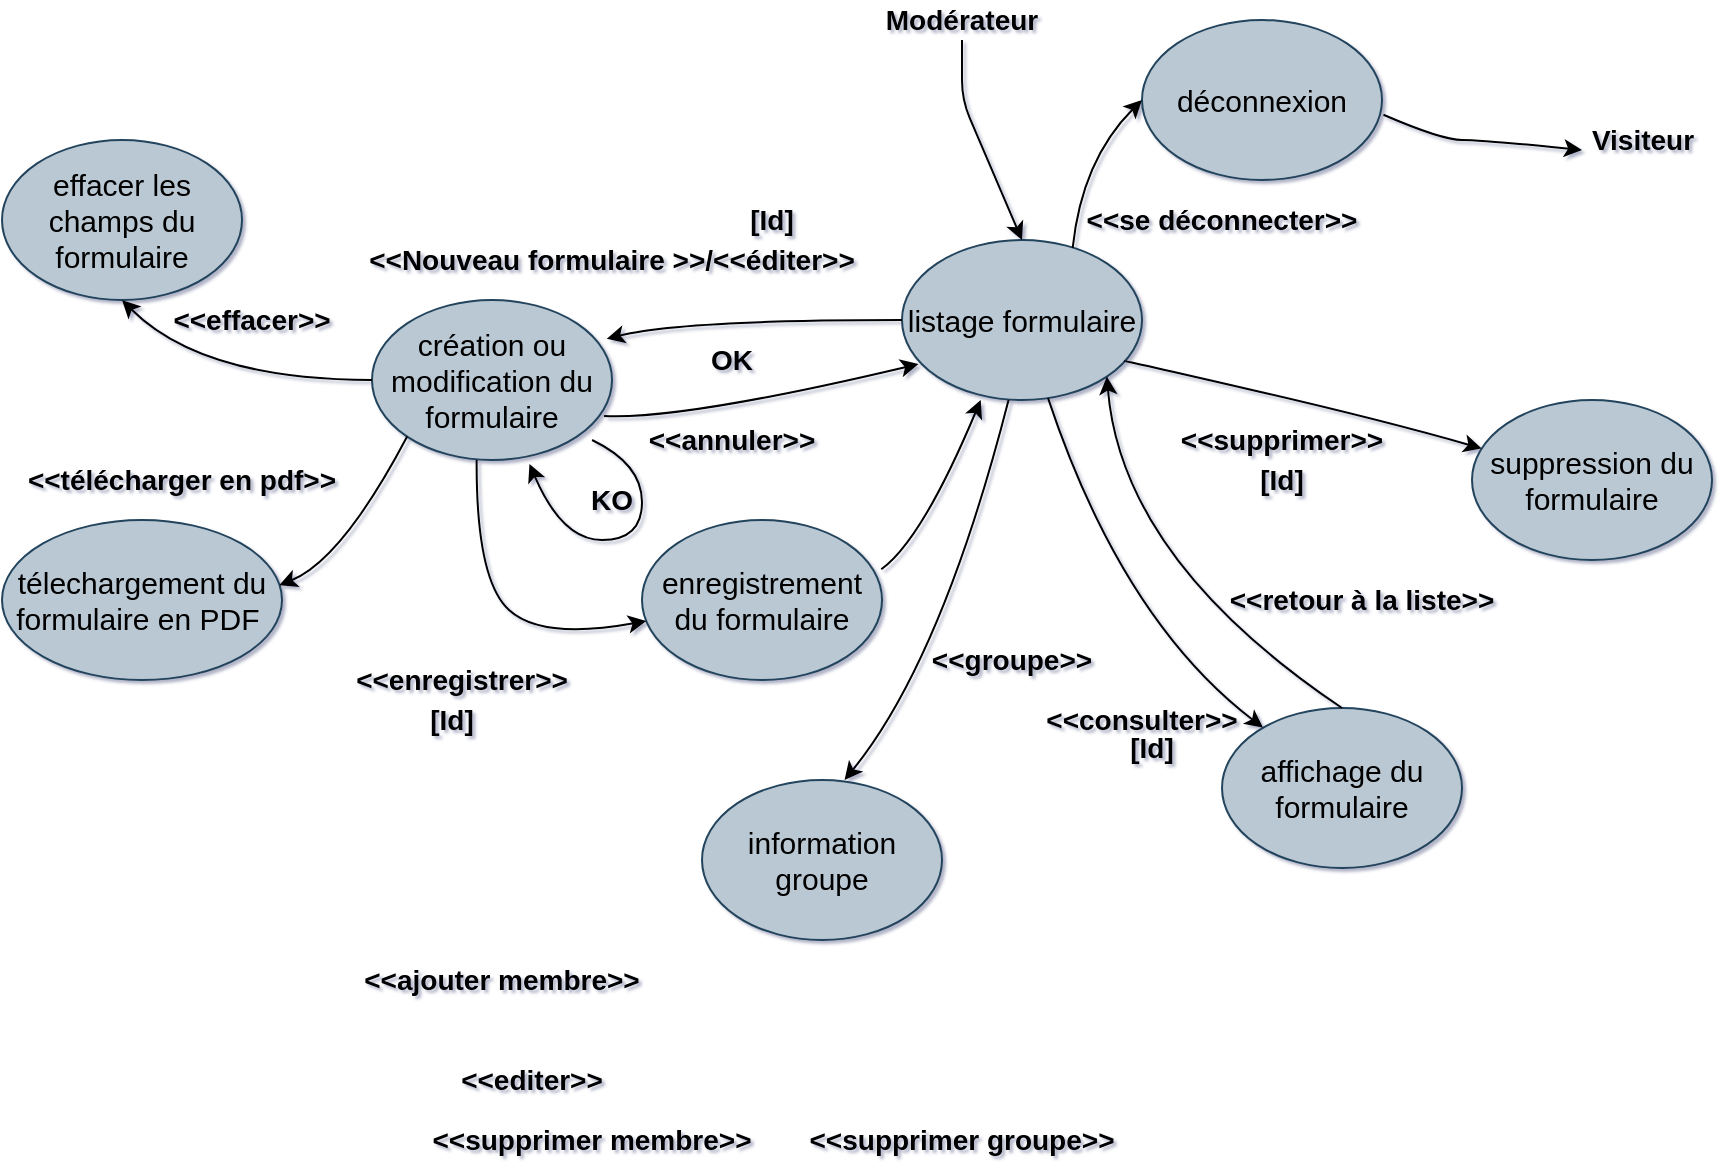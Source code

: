 <mxfile version="15.8.7" type="device"><diagram id="QIlYv06HmIez0P0eh2kQ" name="Page-1"><mxGraphModel dx="774" dy="539" grid="1" gridSize="10" guides="1" tooltips="1" connect="1" arrows="1" fold="1" page="1" pageScale="1" pageWidth="1169" pageHeight="827" math="0" shadow="1"><root><mxCell id="0"/><mxCell id="1" parent="0"/><mxCell id="4ynzpL5BtkrtydRHJVQj-2" value="&lt;span style=&quot;font-size: 15px&quot;&gt;listage formulaire&lt;/span&gt;" style="ellipse;whiteSpace=wrap;html=1;fillColor=#bac8d3;strokeColor=#23445d;" parent="1" vertex="1"><mxGeometry x="500" y="160" width="120" height="80" as="geometry"/></mxCell><mxCell id="4ynzpL5BtkrtydRHJVQj-3" value="" style="endArrow=classic;html=1;entryX=0.5;entryY=0;entryDx=0;entryDy=0;exitX=0.5;exitY=1;exitDx=0;exitDy=0;" parent="1" source="4ynzpL5BtkrtydRHJVQj-4" target="4ynzpL5BtkrtydRHJVQj-2" edge="1"><mxGeometry width="50" height="50" relative="1" as="geometry"><mxPoint x="380" y="190.0" as="sourcePoint"/><mxPoint x="410" y="150" as="targetPoint"/><Array as="points"><mxPoint x="530" y="90"/></Array></mxGeometry></mxCell><mxCell id="4ynzpL5BtkrtydRHJVQj-4" value="&lt;b&gt;&lt;font style=&quot;font-size: 14px&quot;&gt;Modérateur&lt;/font&gt;&lt;/b&gt;" style="text;html=1;strokeColor=none;fillColor=none;align=center;verticalAlign=middle;whiteSpace=wrap;rounded=0;" parent="1" vertex="1"><mxGeometry x="510" y="40" width="40" height="20" as="geometry"/></mxCell><mxCell id="4ynzpL5BtkrtydRHJVQj-7" value="&lt;font style=&quot;font-size: 15px&quot;&gt;déconnexion&lt;/font&gt;" style="ellipse;whiteSpace=wrap;html=1;fillColor=#bac8d3;strokeColor=#23445d;" parent="1" vertex="1"><mxGeometry x="620" y="50" width="120" height="80" as="geometry"/></mxCell><mxCell id="4ynzpL5BtkrtydRHJVQj-9" value="&lt;b&gt;&lt;font style=&quot;font-size: 14px&quot;&gt;Visiteur&lt;/font&gt;&lt;/b&gt;" style="text;html=1;align=center;verticalAlign=middle;resizable=0;points=[];autosize=1;" parent="1" vertex="1"><mxGeometry x="835" y="100" width="70" height="20" as="geometry"/></mxCell><mxCell id="4ynzpL5BtkrtydRHJVQj-11" value="&lt;font style=&quot;font-size: 15px&quot;&gt;affichage du formulaire&lt;br&gt;&lt;/font&gt;" style="ellipse;whiteSpace=wrap;html=1;fillColor=#bac8d3;strokeColor=#23445d;shadow=0;" parent="1" vertex="1"><mxGeometry x="660" y="394" width="120" height="80" as="geometry"/></mxCell><mxCell id="mBe3YfgCxjS3OsBFPIav-12" value="&lt;font style=&quot;font-size: 15px&quot;&gt;création ou modification du formulaire&lt;br&gt;&lt;/font&gt;" style="ellipse;whiteSpace=wrap;html=1;fillColor=#bac8d3;strokeColor=#23445d;shadow=0;" parent="1" vertex="1"><mxGeometry x="235" y="190" width="120" height="80" as="geometry"/></mxCell><mxCell id="mBe3YfgCxjS3OsBFPIav-13" value="&lt;font style=&quot;font-size: 15px&quot;&gt;suppression du formulaire&lt;br&gt;&lt;/font&gt;" style="ellipse;whiteSpace=wrap;html=1;fillColor=#bac8d3;strokeColor=#23445d;shadow=0;" parent="1" vertex="1"><mxGeometry x="785" y="240" width="120" height="80" as="geometry"/></mxCell><mxCell id="mBe3YfgCxjS3OsBFPIav-28" value="&lt;font style=&quot;font-size: 15px&quot;&gt;enregistrement du formulaire&lt;br&gt;&lt;/font&gt;" style="ellipse;whiteSpace=wrap;html=1;fillColor=#bac8d3;strokeColor=#23445d;shadow=0;" parent="1" vertex="1"><mxGeometry x="370" y="300" width="120" height="80" as="geometry"/></mxCell><mxCell id="mBe3YfgCxjS3OsBFPIav-29" value="&lt;font style=&quot;font-size: 15px&quot;&gt;télechargement du formulaire en PDF&amp;nbsp;&lt;br&gt;&lt;/font&gt;" style="ellipse;whiteSpace=wrap;html=1;fillColor=#bac8d3;strokeColor=#23445d;shadow=0;" parent="1" vertex="1"><mxGeometry x="50" y="300" width="140" height="80" as="geometry"/></mxCell><mxCell id="mBe3YfgCxjS3OsBFPIav-30" value="&lt;font style=&quot;font-size: 15px&quot;&gt;effacer les champs du formulaire&lt;br&gt;&lt;/font&gt;" style="ellipse;whiteSpace=wrap;html=1;fillColor=#bac8d3;strokeColor=#23445d;shadow=0;" parent="1" vertex="1"><mxGeometry x="50" y="110" width="120" height="80" as="geometry"/></mxCell><mxCell id="M45DSX3RB_JgqFKoz0l3-1" value="&lt;b&gt;&lt;font style=&quot;font-size: 14px&quot;&gt;&amp;lt;&amp;lt;consulter&amp;gt;&amp;gt;&lt;/font&gt;&lt;/b&gt;" style="text;html=1;strokeColor=none;fillColor=none;align=center;verticalAlign=middle;whiteSpace=wrap;rounded=0;" vertex="1" parent="1"><mxGeometry x="600" y="390" width="40" height="20" as="geometry"/></mxCell><mxCell id="M45DSX3RB_JgqFKoz0l3-2" value="&lt;b&gt;&lt;font style=&quot;font-size: 14px&quot;&gt;&amp;lt;&amp;lt;retour à la liste&amp;gt;&amp;gt;&lt;/font&gt;&lt;/b&gt;" style="text;html=1;strokeColor=none;fillColor=none;align=center;verticalAlign=middle;whiteSpace=wrap;rounded=0;" vertex="1" parent="1"><mxGeometry x="660" y="330" width="140" height="20" as="geometry"/></mxCell><mxCell id="M45DSX3RB_JgqFKoz0l3-3" value="&lt;span style=&quot;font-size: 14px&quot;&gt;&lt;b&gt;&amp;lt;&amp;lt;effacer&amp;gt;&amp;gt;&lt;/b&gt;&lt;/span&gt;" style="text;html=1;strokeColor=none;fillColor=none;align=center;verticalAlign=middle;whiteSpace=wrap;rounded=0;" vertex="1" parent="1"><mxGeometry x="150" y="190" width="50" height="20" as="geometry"/></mxCell><mxCell id="M45DSX3RB_JgqFKoz0l3-4" value="&lt;b&gt;&lt;font style=&quot;font-size: 14px&quot;&gt;&amp;lt;&amp;lt;Nouveau formulaire &amp;gt;&amp;gt;/&amp;lt;&amp;lt;éditer&amp;gt;&amp;gt;&lt;/font&gt;&lt;/b&gt;" style="text;html=1;strokeColor=none;fillColor=none;align=center;verticalAlign=middle;whiteSpace=wrap;rounded=0;" vertex="1" parent="1"><mxGeometry x="230" y="160" width="250" height="20" as="geometry"/></mxCell><mxCell id="M45DSX3RB_JgqFKoz0l3-7" value="" style="curved=1;endArrow=classic;html=1;rounded=0;" edge="1" parent="1" source="4ynzpL5BtkrtydRHJVQj-2" target="mBe3YfgCxjS3OsBFPIav-13"><mxGeometry width="50" height="50" relative="1" as="geometry"><mxPoint x="540" y="240" as="sourcePoint"/><mxPoint x="590" y="190" as="targetPoint"/><Array as="points"><mxPoint x="610" y="220"/><mxPoint x="740" y="250"/></Array></mxGeometry></mxCell><mxCell id="M45DSX3RB_JgqFKoz0l3-8" value="" style="curved=1;endArrow=classic;html=1;rounded=0;" edge="1" parent="1" source="4ynzpL5BtkrtydRHJVQj-2" target="4ynzpL5BtkrtydRHJVQj-11"><mxGeometry width="50" height="50" relative="1" as="geometry"><mxPoint x="540" y="240" as="sourcePoint"/><mxPoint x="590" y="190" as="targetPoint"/><Array as="points"><mxPoint x="610" y="350"/></Array></mxGeometry></mxCell><mxCell id="M45DSX3RB_JgqFKoz0l3-9" value="" style="curved=1;endArrow=classic;html=1;rounded=0;entryX=1;entryY=1;entryDx=0;entryDy=0;exitX=0.5;exitY=0;exitDx=0;exitDy=0;" edge="1" parent="1" source="4ynzpL5BtkrtydRHJVQj-11" target="4ynzpL5BtkrtydRHJVQj-2"><mxGeometry width="50" height="50" relative="1" as="geometry"><mxPoint x="560" y="320" as="sourcePoint"/><mxPoint x="610" y="270" as="targetPoint"/><Array as="points"><mxPoint x="610" y="320"/></Array></mxGeometry></mxCell><mxCell id="M45DSX3RB_JgqFKoz0l3-10" value="" style="curved=1;endArrow=classic;html=1;rounded=0;entryX=0;entryY=0.5;entryDx=0;entryDy=0;exitX=0.711;exitY=0.05;exitDx=0;exitDy=0;exitPerimeter=0;" edge="1" parent="1" source="4ynzpL5BtkrtydRHJVQj-2" target="4ynzpL5BtkrtydRHJVQj-7"><mxGeometry width="50" height="50" relative="1" as="geometry"><mxPoint x="540" y="240" as="sourcePoint"/><mxPoint x="590" y="190" as="targetPoint"/><Array as="points"><mxPoint x="590" y="120"/></Array></mxGeometry></mxCell><mxCell id="M45DSX3RB_JgqFKoz0l3-11" value="&lt;b&gt;&lt;font style=&quot;font-size: 14px&quot;&gt;&amp;lt;&amp;lt;se déconnecter&amp;gt;&amp;gt;&lt;/font&gt;&lt;/b&gt;" style="text;html=1;strokeColor=none;fillColor=none;align=center;verticalAlign=middle;whiteSpace=wrap;rounded=0;" vertex="1" parent="1"><mxGeometry x="590" y="140" width="140" height="20" as="geometry"/></mxCell><mxCell id="M45DSX3RB_JgqFKoz0l3-12" value="&lt;b&gt;&lt;font style=&quot;font-size: 14px&quot;&gt;&amp;lt;&amp;lt;supprimer&amp;gt;&amp;gt;&lt;/font&gt;&lt;/b&gt;" style="text;html=1;strokeColor=none;fillColor=none;align=center;verticalAlign=middle;whiteSpace=wrap;rounded=0;" vertex="1" parent="1"><mxGeometry x="620" y="250" width="140" height="20" as="geometry"/></mxCell><mxCell id="M45DSX3RB_JgqFKoz0l3-13" value="&lt;b&gt;&lt;font style=&quot;font-size: 14px&quot;&gt;&amp;lt;&amp;lt;annuler&amp;gt;&amp;gt;&lt;/font&gt;&lt;/b&gt;" style="text;html=1;strokeColor=none;fillColor=none;align=center;verticalAlign=middle;whiteSpace=wrap;rounded=0;" vertex="1" parent="1"><mxGeometry x="345" y="250" width="140" height="20" as="geometry"/></mxCell><mxCell id="M45DSX3RB_JgqFKoz0l3-14" value="" style="curved=1;endArrow=classic;html=1;rounded=0;exitX=0.967;exitY=0.725;exitDx=0;exitDy=0;exitPerimeter=0;entryX=0.069;entryY=0.775;entryDx=0;entryDy=0;entryPerimeter=0;" edge="1" parent="1" source="mBe3YfgCxjS3OsBFPIav-12" target="4ynzpL5BtkrtydRHJVQj-2"><mxGeometry width="50" height="50" relative="1" as="geometry"><mxPoint x="490" y="350" as="sourcePoint"/><mxPoint x="490" y="250" as="targetPoint"/><Array as="points"><mxPoint x="390" y="250"/></Array></mxGeometry></mxCell><mxCell id="M45DSX3RB_JgqFKoz0l3-16" value="&lt;span style=&quot;font-size: 14px&quot;&gt;&lt;b&gt;&amp;lt;&amp;lt;télécharger en pdf&amp;gt;&amp;gt;&lt;/b&gt;&lt;/span&gt;" style="text;html=1;strokeColor=none;fillColor=none;align=center;verticalAlign=middle;whiteSpace=wrap;rounded=0;" vertex="1" parent="1"><mxGeometry x="60" y="270" width="160" height="20" as="geometry"/></mxCell><mxCell id="M45DSX3RB_JgqFKoz0l3-17" value="" style="curved=1;endArrow=classic;html=1;rounded=0;entryX=0.978;entryY=0.242;entryDx=0;entryDy=0;entryPerimeter=0;exitX=0;exitY=0.5;exitDx=0;exitDy=0;" edge="1" parent="1" source="4ynzpL5BtkrtydRHJVQj-2" target="mBe3YfgCxjS3OsBFPIav-12"><mxGeometry width="50" height="50" relative="1" as="geometry"><mxPoint x="460" y="200" as="sourcePoint"/><mxPoint x="300" y="220" as="targetPoint"/><Array as="points"><mxPoint x="390" y="200"/></Array></mxGeometry></mxCell><mxCell id="M45DSX3RB_JgqFKoz0l3-18" value="" style="curved=1;endArrow=classic;html=1;rounded=0;entryX=0.99;entryY=0.408;entryDx=0;entryDy=0;exitX=0;exitY=1;exitDx=0;exitDy=0;entryPerimeter=0;" edge="1" parent="1" source="mBe3YfgCxjS3OsBFPIav-12" target="mBe3YfgCxjS3OsBFPIav-29"><mxGeometry width="50" height="50" relative="1" as="geometry"><mxPoint x="350" y="270" as="sourcePoint"/><mxPoint x="400" y="220" as="targetPoint"/><Array as="points"><mxPoint x="220" y="320"/></Array></mxGeometry></mxCell><mxCell id="M45DSX3RB_JgqFKoz0l3-19" value="" style="curved=1;endArrow=classic;html=1;rounded=0;entryX=0.5;entryY=1;entryDx=0;entryDy=0;exitX=0;exitY=0.5;exitDx=0;exitDy=0;" edge="1" parent="1" source="mBe3YfgCxjS3OsBFPIav-12" target="mBe3YfgCxjS3OsBFPIav-30"><mxGeometry width="50" height="50" relative="1" as="geometry"><mxPoint x="350" y="270" as="sourcePoint"/><mxPoint x="400" y="220" as="targetPoint"/><Array as="points"><mxPoint x="150" y="230"/></Array></mxGeometry></mxCell><mxCell id="M45DSX3RB_JgqFKoz0l3-20" value="&lt;span style=&quot;font-size: 14px&quot;&gt;&lt;b&gt;&amp;lt;&amp;lt;enregistrer&amp;gt;&amp;gt;&lt;/b&gt;&lt;/span&gt;" style="text;html=1;strokeColor=none;fillColor=none;align=center;verticalAlign=middle;whiteSpace=wrap;rounded=0;" vertex="1" parent="1"><mxGeometry x="260" y="370" width="40" height="20" as="geometry"/></mxCell><mxCell id="M45DSX3RB_JgqFKoz0l3-23" value="" style="curved=1;endArrow=classic;html=1;rounded=0;entryX=0.656;entryY=1.025;entryDx=0;entryDy=0;entryPerimeter=0;exitX=0.917;exitY=0.875;exitDx=0;exitDy=0;exitPerimeter=0;" edge="1" parent="1" source="mBe3YfgCxjS3OsBFPIav-12" target="mBe3YfgCxjS3OsBFPIav-12"><mxGeometry width="50" height="50" relative="1" as="geometry"><mxPoint x="260" y="350" as="sourcePoint"/><mxPoint x="310" y="300" as="targetPoint"/><Array as="points"><mxPoint x="370" y="272"/><mxPoint x="370" y="310"/><mxPoint x="330" y="310"/></Array></mxGeometry></mxCell><mxCell id="M45DSX3RB_JgqFKoz0l3-24" value="&lt;b&gt;&lt;font style=&quot;font-size: 14px&quot;&gt;KO&lt;/font&gt;&lt;/b&gt;" style="text;html=1;strokeColor=none;fillColor=none;align=center;verticalAlign=middle;whiteSpace=wrap;rounded=0;" vertex="1" parent="1"><mxGeometry x="340" y="280" width="30" height="20" as="geometry"/></mxCell><mxCell id="M45DSX3RB_JgqFKoz0l3-25" value="&lt;b&gt;&lt;font style=&quot;font-size: 14px&quot;&gt;OK&lt;/font&gt;&lt;/b&gt;" style="text;html=1;strokeColor=none;fillColor=none;align=center;verticalAlign=middle;whiteSpace=wrap;rounded=0;" vertex="1" parent="1"><mxGeometry x="400" y="210" width="30" height="20" as="geometry"/></mxCell><mxCell id="M45DSX3RB_JgqFKoz0l3-26" value="" style="curved=1;endArrow=classic;html=1;rounded=0;exitX=0.436;exitY=1;exitDx=0;exitDy=0;exitPerimeter=0;" edge="1" parent="1" source="mBe3YfgCxjS3OsBFPIav-12" target="mBe3YfgCxjS3OsBFPIav-28"><mxGeometry width="50" height="50" relative="1" as="geometry"><mxPoint x="235" y="370" as="sourcePoint"/><mxPoint x="285" y="320" as="targetPoint"/><Array as="points"><mxPoint x="287" y="330"/><mxPoint x="320" y="360"/></Array></mxGeometry></mxCell><mxCell id="M45DSX3RB_JgqFKoz0l3-27" value="" style="curved=1;endArrow=classic;html=1;rounded=0;entryX=0.328;entryY=1;entryDx=0;entryDy=0;entryPerimeter=0;exitX=0.997;exitY=0.308;exitDx=0;exitDy=0;exitPerimeter=0;" edge="1" parent="1" source="mBe3YfgCxjS3OsBFPIav-28" target="4ynzpL5BtkrtydRHJVQj-2"><mxGeometry width="50" height="50" relative="1" as="geometry"><mxPoint x="390" y="330" as="sourcePoint"/><mxPoint x="440" y="280" as="targetPoint"/><Array as="points"><mxPoint x="510" y="310"/></Array></mxGeometry></mxCell><mxCell id="M45DSX3RB_JgqFKoz0l3-29" value="" style="curved=1;endArrow=classic;html=1;rounded=0;exitX=1.006;exitY=0.592;exitDx=0;exitDy=0;exitPerimeter=0;" edge="1" parent="1" source="4ynzpL5BtkrtydRHJVQj-7"><mxGeometry width="50" height="50" relative="1" as="geometry"><mxPoint x="770" y="115" as="sourcePoint"/><mxPoint x="840" y="115" as="targetPoint"/><Array as="points"><mxPoint x="770" y="110"/><mxPoint x="790" y="110"/></Array></mxGeometry></mxCell><mxCell id="M45DSX3RB_JgqFKoz0l3-30" value="" style="curved=1;endArrow=classic;html=1;rounded=0;exitX=0.444;exitY=1;exitDx=0;exitDy=0;exitPerimeter=0;entryX=0.594;entryY=0;entryDx=0;entryDy=0;entryPerimeter=0;" edge="1" parent="1" source="4ynzpL5BtkrtydRHJVQj-2" target="M45DSX3RB_JgqFKoz0l3-36"><mxGeometry width="50" height="50" relative="1" as="geometry"><mxPoint x="435" y="474" as="sourcePoint"/><mxPoint x="480" y="440" as="targetPoint"/><Array as="points"><mxPoint x="520" y="370"/></Array></mxGeometry></mxCell><mxCell id="M45DSX3RB_JgqFKoz0l3-31" value="&lt;b&gt;&lt;font style=&quot;font-size: 14px&quot;&gt;&amp;lt;&amp;lt;groupe&amp;gt;&amp;gt;&lt;/font&gt;&lt;/b&gt;" style="text;html=1;strokeColor=none;fillColor=none;align=center;verticalAlign=middle;whiteSpace=wrap;rounded=0;" vertex="1" parent="1"><mxGeometry x="485" y="360" width="140" height="20" as="geometry"/></mxCell><mxCell id="M45DSX3RB_JgqFKoz0l3-32" value="&lt;b&gt;&lt;font style=&quot;font-size: 14px&quot;&gt;&amp;lt;&amp;lt;editer&amp;gt;&amp;gt;&lt;/font&gt;&lt;/b&gt;" style="text;html=1;strokeColor=none;fillColor=none;align=center;verticalAlign=middle;whiteSpace=wrap;rounded=0;" vertex="1" parent="1"><mxGeometry x="245" y="570" width="140" height="20" as="geometry"/></mxCell><mxCell id="M45DSX3RB_JgqFKoz0l3-33" value="&lt;b&gt;&lt;font style=&quot;font-size: 14px&quot;&gt;&amp;lt;&amp;lt;supprimer membre&amp;gt;&amp;gt;&lt;/font&gt;&lt;/b&gt;" style="text;html=1;strokeColor=none;fillColor=none;align=center;verticalAlign=middle;whiteSpace=wrap;rounded=0;" vertex="1" parent="1"><mxGeometry x="260" y="600" width="170" height="20" as="geometry"/></mxCell><mxCell id="M45DSX3RB_JgqFKoz0l3-34" value="&lt;b&gt;&lt;font style=&quot;font-size: 14px&quot;&gt;&amp;lt;&amp;lt;ajouter membre&amp;gt;&amp;gt;&lt;/font&gt;&lt;/b&gt;" style="text;html=1;strokeColor=none;fillColor=none;align=center;verticalAlign=middle;whiteSpace=wrap;rounded=0;" vertex="1" parent="1"><mxGeometry x="230" y="520" width="140" height="20" as="geometry"/></mxCell><mxCell id="M45DSX3RB_JgqFKoz0l3-35" value="&lt;b&gt;&lt;font style=&quot;font-size: 14px&quot;&gt;&amp;lt;&amp;lt;supprimer groupe&amp;gt;&amp;gt;&lt;/font&gt;&lt;/b&gt;" style="text;html=1;strokeColor=none;fillColor=none;align=center;verticalAlign=middle;whiteSpace=wrap;rounded=0;" vertex="1" parent="1"><mxGeometry x="450" y="600" width="160" height="20" as="geometry"/></mxCell><mxCell id="M45DSX3RB_JgqFKoz0l3-36" value="&lt;font style=&quot;font-size: 15px&quot;&gt;information groupe&lt;br&gt;&lt;/font&gt;" style="ellipse;whiteSpace=wrap;html=1;fillColor=#bac8d3;strokeColor=#23445d;shadow=0;" vertex="1" parent="1"><mxGeometry x="400" y="430" width="120" height="80" as="geometry"/></mxCell><mxCell id="M45DSX3RB_JgqFKoz0l3-37" value="&lt;b&gt;&lt;font style=&quot;font-size: 14px&quot;&gt;[Id]&lt;/font&gt;&lt;/b&gt;&lt;span style=&quot;color: rgba(0 , 0 , 0 , 0) ; font-family: monospace ; font-size: 0px&quot;&gt;%3CmxGraphModel%3E%3Croot%3E%3CmxCell%20id%3D%220%22%2F%3E%3CmxCell%20id%3D%221%22%20parent%3D%220%22%2F%3E%3CmxCell%20id%3D%222%22%20value%3D%22%26lt%3Bb%26gt%3B%26lt%3Bfont%20style%3D%26quot%3Bfont-size%3A%2014px%26quot%3B%26gt%3BOK%26lt%3B%2Ffont%26gt%3B%26lt%3B%2Fb%26gt%3B%22%20style%3D%22text%3Bhtml%3D1%3BstrokeColor%3Dnone%3BfillColor%3Dnone%3Balign%3Dcenter%3BverticalAlign%3Dmiddle%3BwhiteSpace%3Dwrap%3Brounded%3D0%3B%22%20vertex%3D%221%22%20parent%3D%221%22%3E%3CmxGeometry%20x%3D%22400%22%20y%3D%22210%22%20width%3D%2230%22%20height%3D%2220%22%20as%3D%22geometry%22%2F%3E%3C%2FmxCell%3E%3C%2Froot%3E%3C%2FmxGraphModel%3E&lt;/span&gt;" style="text;html=1;strokeColor=none;fillColor=none;align=center;verticalAlign=middle;whiteSpace=wrap;rounded=0;" vertex="1" parent="1"><mxGeometry x="610" y="404" width="30" height="20" as="geometry"/></mxCell><mxCell id="M45DSX3RB_JgqFKoz0l3-38" value="&lt;b&gt;&lt;font style=&quot;font-size: 14px&quot;&gt;[Id]&lt;/font&gt;&lt;/b&gt;&lt;span style=&quot;color: rgba(0 , 0 , 0 , 0) ; font-family: monospace ; font-size: 0px&quot;&gt;%3CmxGraphModel%3E%3Croot%3E%3CmxCell%20id%3D%220%22%2F%3E%3CmxCell%20id%3D%221%22%20parent%3D%220%22%2F%3E%3CmxCell%20id%3D%222%22%20value%3D%22%26lt%3Bb%26gt%3B%26lt%3Bfont%20style%3D%26quot%3Bfont-size%3A%2014px%26quot%3B%26gt%3BOK%26lt%3B%2Ffont%26gt%3B%26lt%3B%2Fb%26gt%3B%22%20style%3D%22text%3Bhtml%3D1%3BstrokeColor%3Dnone%3BfillColor%3Dnone%3Balign%3Dcenter%3BverticalAlign%3Dmiddle%3BwhiteSpace%3Dwrap%3Brounded%3D0%3B%22%20vertex%3D%221%22%20parent%3D%221%22%3E%3CmxGeometry%20x%3D%22400%22%20y%3D%22210%22%20width%3D%2230%22%20height%3D%2220%22%20as%3D%22geometry%22%2F%3E%3C%2FmxCell%3E%3C%2Froot%3E%3C%2FmxGraphModel%3E&lt;/span&gt;" style="text;html=1;strokeColor=none;fillColor=none;align=center;verticalAlign=middle;whiteSpace=wrap;rounded=0;" vertex="1" parent="1"><mxGeometry x="260" y="390" width="30" height="20" as="geometry"/></mxCell><mxCell id="M45DSX3RB_JgqFKoz0l3-39" value="&lt;b&gt;&lt;font style=&quot;font-size: 14px&quot;&gt;[Id]&lt;/font&gt;&lt;/b&gt;&lt;span style=&quot;color: rgba(0 , 0 , 0 , 0) ; font-family: monospace ; font-size: 0px&quot;&gt;%3CmxGraphModel%3E%3Croot%3E%3CmxCell%20id%3D%220%22%2F%3E%3CmxCell%20id%3D%221%22%20parent%3D%220%22%2F%3E%3CmxCell%20id%3D%222%22%20value%3D%22%26lt%3Bb%26gt%3B%26lt%3Bfont%20style%3D%26quot%3Bfont-size%3A%2014px%26quot%3B%26gt%3BOK%26lt%3B%2Ffont%26gt%3B%26lt%3B%2Fb%26gt%3B%22%20style%3D%22text%3Bhtml%3D1%3BstrokeColor%3Dnone%3BfillColor%3Dnone%3Balign%3Dcenter%3BverticalAlign%3Dmiddle%3BwhiteSpace%3Dwrap%3Brounded%3D0%3B%22%20vertex%3D%221%22%20parent%3D%221%22%3E%3CmxGeometry%20x%3D%22400%22%20y%3D%22210%22%20width%3D%2230%22%20height%3D%2220%22%20as%3D%22geometry%22%2F%3E%3C%2FmxCell%3E%3C%2Froot%3E%3C%2FmxGraphModel%3E&lt;/span&gt;" style="text;html=1;strokeColor=none;fillColor=none;align=center;verticalAlign=middle;whiteSpace=wrap;rounded=0;" vertex="1" parent="1"><mxGeometry x="675" y="270" width="30" height="20" as="geometry"/></mxCell><mxCell id="M45DSX3RB_JgqFKoz0l3-40" value="&lt;b&gt;&lt;font style=&quot;font-size: 14px&quot;&gt;[Id]&lt;/font&gt;&lt;/b&gt;&lt;span style=&quot;color: rgba(0 , 0 , 0 , 0) ; font-family: monospace ; font-size: 0px&quot;&gt;%3CmxGraphModel%3E%3Croot%3E%3CmxCell%20id%3D%220%22%2F%3E%3CmxCell%20id%3D%221%22%20parent%3D%220%22%2F%3E%3CmxCell%20id%3D%222%22%20value%3D%22%26lt%3Bb%26gt%3B%26lt%3Bfont%20style%3D%26quot%3Bfont-size%3A%2014px%26quot%3B%26gt%3BOK%26lt%3B%2Ffont%26gt%3B%26lt%3B%2Fb%26gt%3B%22%20style%3D%22text%3Bhtml%3D1%3BstrokeColor%3Dnone%3BfillColor%3Dnone%3Balign%3Dcenter%3BverticalAlign%3Dmiddle%3BwhiteSpace%3Dwrap%3Brounded%3D0%3B%22%20vertex%3D%221%22%20parent%3D%221%22%3E%3CmxGeometry%20x%3D%22400%22%20y%3D%22210%22%20width%3D%2230%22%20height%3D%2220%22%20as%3D%22geometry%22%2F%3E%3C%2FmxCell%3E%3C%2Froot%3E%3C%2FmxGraphModel%3E&lt;/span&gt;" style="text;html=1;strokeColor=none;fillColor=none;align=center;verticalAlign=middle;whiteSpace=wrap;rounded=0;" vertex="1" parent="1"><mxGeometry x="420" y="140" width="30" height="20" as="geometry"/></mxCell></root></mxGraphModel></diagram></mxfile>